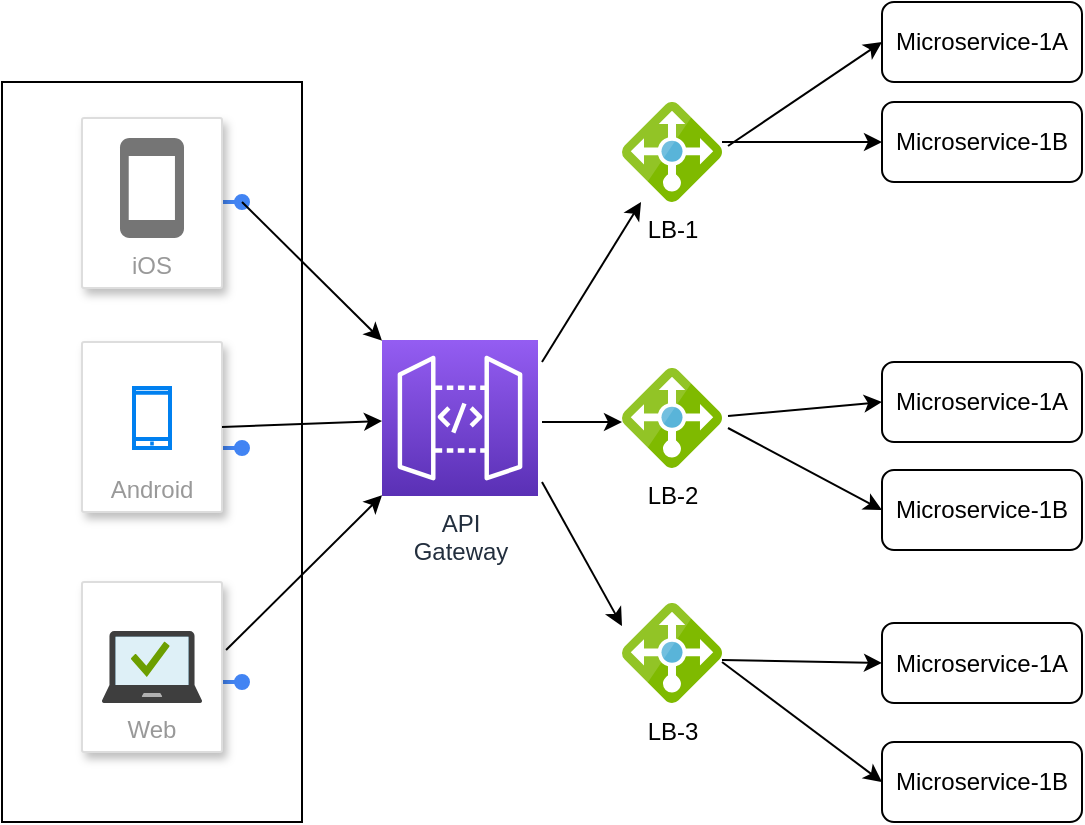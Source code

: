 <mxfile version="13.0.2" type="github">
  <diagram id="f106602c-feb2-e66a-4537-3a34d633f6aa" name="Page-1">
    <mxGraphModel dx="946" dy="662" grid="1" gridSize="10" guides="1" tooltips="1" connect="1" arrows="1" fold="1" page="1" pageScale="1" pageWidth="1169" pageHeight="827" background="#ffffff" math="0" shadow="0">
      <root>
        <mxCell id="0" />
        <mxCell id="1" parent="0" />
        <mxCell id="nOGNeRs-vJIk99wnRTLA-31" value="" style="whiteSpace=wrap;html=1;" parent="1" vertex="1">
          <mxGeometry x="160" y="180" width="150" height="370" as="geometry" />
        </mxCell>
        <mxCell id="5" value="" style="edgeStyle=elbowEdgeStyle;fontSize=12;html=1;endArrow=oval;endFill=1;rounded=0;strokeWidth=2;endSize=6;startSize=4;dashed=0;strokeColor=#4284F3;elbow=vertical;" parent="1" edge="1">
          <mxGeometry width="100" relative="1" as="geometry">
            <mxPoint x="270" y="239.953" as="sourcePoint" />
            <mxPoint x="280" y="240" as="targetPoint" />
          </mxGeometry>
        </mxCell>
        <mxCell id="8" value="" style="edgeStyle=elbowEdgeStyle;fontSize=12;html=1;endArrow=oval;endFill=1;rounded=0;strokeWidth=2;endSize=6;startSize=4;dashed=0;strokeColor=#4284F3;elbow=vertical;" parent="1" edge="1">
          <mxGeometry width="100" relative="1" as="geometry">
            <mxPoint x="270" y="363.0" as="sourcePoint" />
            <mxPoint x="280" y="363.06" as="targetPoint" />
          </mxGeometry>
        </mxCell>
        <mxCell id="11" value="" style="edgeStyle=elbowEdgeStyle;fontSize=12;html=1;endArrow=oval;endFill=1;rounded=0;strokeWidth=2;endSize=6;startSize=4;dashed=0;strokeColor=#4284F3;elbow=vertical;" parent="1" edge="1">
          <mxGeometry width="100" relative="1" as="geometry">
            <mxPoint x="270" y="479.999" as="sourcePoint" />
            <mxPoint x="280" y="480.01" as="targetPoint" />
            <Array as="points" />
          </mxGeometry>
        </mxCell>
        <mxCell id="3" value="iOS" style="strokeColor=#dddddd;fillColor=#ffffff;shadow=1;strokeWidth=1;rounded=1;absoluteArcSize=1;arcSize=2;labelPosition=center;verticalLabelPosition=middle;align=center;verticalAlign=bottom;spacingLeft=0;fontColor=#999999;fontSize=12;whiteSpace=wrap;spacingBottom=2;html=1;" parent="1" vertex="1">
          <mxGeometry x="200" y="198" width="70" height="85" as="geometry" />
        </mxCell>
        <mxCell id="4" value="" style="dashed=0;html=1;fillColor=#757575;strokeColor=none;shape=mxgraph.gcp2.phone;part=1;" parent="3" vertex="1">
          <mxGeometry x="0.5" width="32" height="50" relative="1" as="geometry">
            <mxPoint x="-16" y="10" as="offset" />
          </mxGeometry>
        </mxCell>
        <mxCell id="6" value="Android" style="strokeColor=#dddddd;fillColor=#ffffff;shadow=1;strokeWidth=1;rounded=1;absoluteArcSize=1;arcSize=2;labelPosition=center;verticalLabelPosition=middle;align=center;verticalAlign=bottom;spacingLeft=0;fontColor=#999999;fontSize=12;whiteSpace=wrap;spacingBottom=2;html=1;" parent="1" vertex="1">
          <mxGeometry x="200" y="310" width="70" height="85" as="geometry" />
        </mxCell>
        <mxCell id="9" value="Web" style="strokeColor=#dddddd;fillColor=#ffffff;shadow=1;strokeWidth=1;rounded=1;absoluteArcSize=1;arcSize=2;labelPosition=center;verticalLabelPosition=middle;align=center;verticalAlign=bottom;spacingLeft=0;fontColor=#999999;fontSize=12;whiteSpace=wrap;spacingBottom=2;html=1;" parent="1" vertex="1">
          <mxGeometry x="200" y="430.003" width="70" height="85" as="geometry" />
        </mxCell>
        <mxCell id="nOGNeRs-vJIk99wnRTLA-25" value="" style="aspect=fixed;html=1;points=[];align=center;image;fontSize=12;image=img/lib/mscae/Managed_Desktop.svg;" parent="1" vertex="1">
          <mxGeometry x="210" y="454.5" width="50" height="36" as="geometry" />
        </mxCell>
        <mxCell id="nOGNeRs-vJIk99wnRTLA-26" value="" style="html=1;verticalLabelPosition=bottom;align=center;labelBackgroundColor=#ffffff;verticalAlign=top;strokeWidth=2;strokeColor=#0080F0;shadow=0;dashed=0;shape=mxgraph.ios7.icons.smartphone;" parent="1" vertex="1">
          <mxGeometry x="226" y="333" width="18" height="30" as="geometry" />
        </mxCell>
        <mxCell id="nOGNeRs-vJIk99wnRTLA-38" value="Microservice-1A" style="rounded=1;whiteSpace=wrap;html=1;" parent="1" vertex="1">
          <mxGeometry x="600" y="140" width="100" height="40" as="geometry" />
        </mxCell>
        <mxCell id="nOGNeRs-vJIk99wnRTLA-40" value="LB-1" style="aspect=fixed;html=1;points=[];align=center;image;fontSize=12;image=img/lib/mscae/Load_Balancer_feature.svg;" parent="1" vertex="1">
          <mxGeometry x="470" y="190" width="50" height="50" as="geometry" />
        </mxCell>
        <mxCell id="nOGNeRs-vJIk99wnRTLA-41" value="LB-2" style="aspect=fixed;html=1;points=[];align=center;image;fontSize=12;image=img/lib/mscae/Load_Balancer_feature.svg;" parent="1" vertex="1">
          <mxGeometry x="470" y="323" width="50" height="50" as="geometry" />
        </mxCell>
        <mxCell id="nOGNeRs-vJIk99wnRTLA-42" value="LB-3" style="aspect=fixed;html=1;points=[];align=center;image;fontSize=12;image=img/lib/mscae/Load_Balancer_feature.svg;" parent="1" vertex="1">
          <mxGeometry x="470" y="440.5" width="50" height="50" as="geometry" />
        </mxCell>
        <mxCell id="nOGNeRs-vJIk99wnRTLA-43" value="Microservice-1B" style="rounded=1;whiteSpace=wrap;html=1;" parent="1" vertex="1">
          <mxGeometry x="600" y="190" width="100" height="40" as="geometry" />
        </mxCell>
        <mxCell id="nOGNeRs-vJIk99wnRTLA-45" value="" style="endArrow=classic;html=1;entryX=0;entryY=0.5;entryDx=0;entryDy=0;exitX=1.06;exitY=0.44;exitDx=0;exitDy=0;exitPerimeter=0;" parent="1" source="nOGNeRs-vJIk99wnRTLA-40" target="nOGNeRs-vJIk99wnRTLA-38" edge="1">
          <mxGeometry width="50" height="50" relative="1" as="geometry">
            <mxPoint x="610" y="373" as="sourcePoint" />
            <mxPoint x="660" y="323" as="targetPoint" />
          </mxGeometry>
        </mxCell>
        <mxCell id="nOGNeRs-vJIk99wnRTLA-46" value="" style="endArrow=classic;html=1;entryX=0;entryY=0.5;entryDx=0;entryDy=0;" parent="1" target="nOGNeRs-vJIk99wnRTLA-43" edge="1">
          <mxGeometry width="50" height="50" relative="1" as="geometry">
            <mxPoint x="520" y="210" as="sourcePoint" />
            <mxPoint x="570" y="250" as="targetPoint" />
          </mxGeometry>
        </mxCell>
        <mxCell id="nOGNeRs-vJIk99wnRTLA-47" value="Microservice-1A" style="rounded=1;whiteSpace=wrap;html=1;" parent="1" vertex="1">
          <mxGeometry x="600" y="320" width="100" height="40" as="geometry" />
        </mxCell>
        <mxCell id="nOGNeRs-vJIk99wnRTLA-48" value="Microservice-1B" style="rounded=1;whiteSpace=wrap;html=1;" parent="1" vertex="1">
          <mxGeometry x="600" y="374" width="100" height="40" as="geometry" />
        </mxCell>
        <mxCell id="nOGNeRs-vJIk99wnRTLA-49" value="Microservice-1A" style="rounded=1;whiteSpace=wrap;html=1;" parent="1" vertex="1">
          <mxGeometry x="600" y="450.5" width="100" height="40" as="geometry" />
        </mxCell>
        <mxCell id="nOGNeRs-vJIk99wnRTLA-50" value="Microservice-1B" style="rounded=1;whiteSpace=wrap;html=1;" parent="1" vertex="1">
          <mxGeometry x="600" y="510" width="100" height="40" as="geometry" />
        </mxCell>
        <mxCell id="nOGNeRs-vJIk99wnRTLA-51" value="" style="endArrow=classic;html=1;entryX=0;entryY=0.5;entryDx=0;entryDy=0;exitX=1.06;exitY=0.48;exitDx=0;exitDy=0;exitPerimeter=0;" parent="1" source="nOGNeRs-vJIk99wnRTLA-41" target="nOGNeRs-vJIk99wnRTLA-47" edge="1">
          <mxGeometry width="50" height="50" relative="1" as="geometry">
            <mxPoint x="400" y="400" as="sourcePoint" />
            <mxPoint x="450" y="350" as="targetPoint" />
          </mxGeometry>
        </mxCell>
        <mxCell id="nOGNeRs-vJIk99wnRTLA-52" value="" style="endArrow=classic;html=1;entryX=0;entryY=0.5;entryDx=0;entryDy=0;exitX=1.06;exitY=0.6;exitDx=0;exitDy=0;exitPerimeter=0;" parent="1" source="nOGNeRs-vJIk99wnRTLA-41" target="nOGNeRs-vJIk99wnRTLA-48" edge="1">
          <mxGeometry width="50" height="50" relative="1" as="geometry">
            <mxPoint x="400" y="400" as="sourcePoint" />
            <mxPoint x="450" y="350" as="targetPoint" />
          </mxGeometry>
        </mxCell>
        <mxCell id="nOGNeRs-vJIk99wnRTLA-53" value="" style="endArrow=classic;html=1;entryX=0;entryY=0.5;entryDx=0;entryDy=0;exitX=1;exitY=0.57;exitDx=0;exitDy=0;exitPerimeter=0;" parent="1" source="nOGNeRs-vJIk99wnRTLA-42" target="nOGNeRs-vJIk99wnRTLA-49" edge="1">
          <mxGeometry width="50" height="50" relative="1" as="geometry">
            <mxPoint x="400" y="400" as="sourcePoint" />
            <mxPoint x="450" y="350" as="targetPoint" />
          </mxGeometry>
        </mxCell>
        <mxCell id="nOGNeRs-vJIk99wnRTLA-55" value="" style="endArrow=classic;html=1;entryX=0;entryY=0.5;entryDx=0;entryDy=0;" parent="1" target="nOGNeRs-vJIk99wnRTLA-50" edge="1">
          <mxGeometry width="50" height="50" relative="1" as="geometry">
            <mxPoint x="520" y="470" as="sourcePoint" />
            <mxPoint x="450" y="350" as="targetPoint" />
          </mxGeometry>
        </mxCell>
        <mxCell id="IbENvyRX8-FpUN2NoD2l-11" value="API&lt;br&gt;Gateway" style="outlineConnect=0;fontColor=#232F3E;gradientColor=#945DF2;gradientDirection=north;fillColor=#5A30B5;strokeColor=#ffffff;dashed=0;verticalLabelPosition=bottom;verticalAlign=top;align=center;html=1;fontSize=12;fontStyle=0;aspect=fixed;shape=mxgraph.aws4.resourceIcon;resIcon=mxgraph.aws4.api_gateway;" vertex="1" parent="1">
          <mxGeometry x="350" y="309" width="78" height="78" as="geometry" />
        </mxCell>
        <mxCell id="IbENvyRX8-FpUN2NoD2l-12" value="" style="endArrow=classic;html=1;" edge="1" parent="1" target="IbENvyRX8-FpUN2NoD2l-11">
          <mxGeometry width="50" height="50" relative="1" as="geometry">
            <mxPoint x="280" y="240" as="sourcePoint" />
            <mxPoint x="330" y="190" as="targetPoint" />
          </mxGeometry>
        </mxCell>
        <mxCell id="IbENvyRX8-FpUN2NoD2l-13" value="" style="endArrow=classic;html=1;exitX=1;exitY=0.5;exitDx=0;exitDy=0;" edge="1" parent="1" source="6" target="IbENvyRX8-FpUN2NoD2l-11">
          <mxGeometry width="50" height="50" relative="1" as="geometry">
            <mxPoint x="460" y="370" as="sourcePoint" />
            <mxPoint x="510" y="320" as="targetPoint" />
          </mxGeometry>
        </mxCell>
        <mxCell id="IbENvyRX8-FpUN2NoD2l-14" value="" style="endArrow=classic;html=1;exitX=1.029;exitY=0.4;exitDx=0;exitDy=0;exitPerimeter=0;" edge="1" parent="1" source="9" target="IbENvyRX8-FpUN2NoD2l-11">
          <mxGeometry width="50" height="50" relative="1" as="geometry">
            <mxPoint x="460" y="370" as="sourcePoint" />
            <mxPoint x="510" y="320" as="targetPoint" />
          </mxGeometry>
        </mxCell>
        <mxCell id="IbENvyRX8-FpUN2NoD2l-15" value="" style="endArrow=classic;html=1;" edge="1" parent="1" target="nOGNeRs-vJIk99wnRTLA-40">
          <mxGeometry width="50" height="50" relative="1" as="geometry">
            <mxPoint x="430" y="320" as="sourcePoint" />
            <mxPoint x="510" y="320" as="targetPoint" />
          </mxGeometry>
        </mxCell>
        <mxCell id="IbENvyRX8-FpUN2NoD2l-16" value="" style="endArrow=classic;html=1;entryX=0;entryY=0.54;entryDx=0;entryDy=0;entryPerimeter=0;" edge="1" parent="1" target="nOGNeRs-vJIk99wnRTLA-41">
          <mxGeometry width="50" height="50" relative="1" as="geometry">
            <mxPoint x="430" y="350" as="sourcePoint" />
            <mxPoint x="510" y="320" as="targetPoint" />
          </mxGeometry>
        </mxCell>
        <mxCell id="IbENvyRX8-FpUN2NoD2l-17" value="" style="endArrow=classic;html=1;entryX=0;entryY=0.23;entryDx=0;entryDy=0;entryPerimeter=0;" edge="1" parent="1" target="nOGNeRs-vJIk99wnRTLA-42">
          <mxGeometry width="50" height="50" relative="1" as="geometry">
            <mxPoint x="430" y="380" as="sourcePoint" />
            <mxPoint x="510" y="320" as="targetPoint" />
          </mxGeometry>
        </mxCell>
      </root>
    </mxGraphModel>
  </diagram>
</mxfile>
